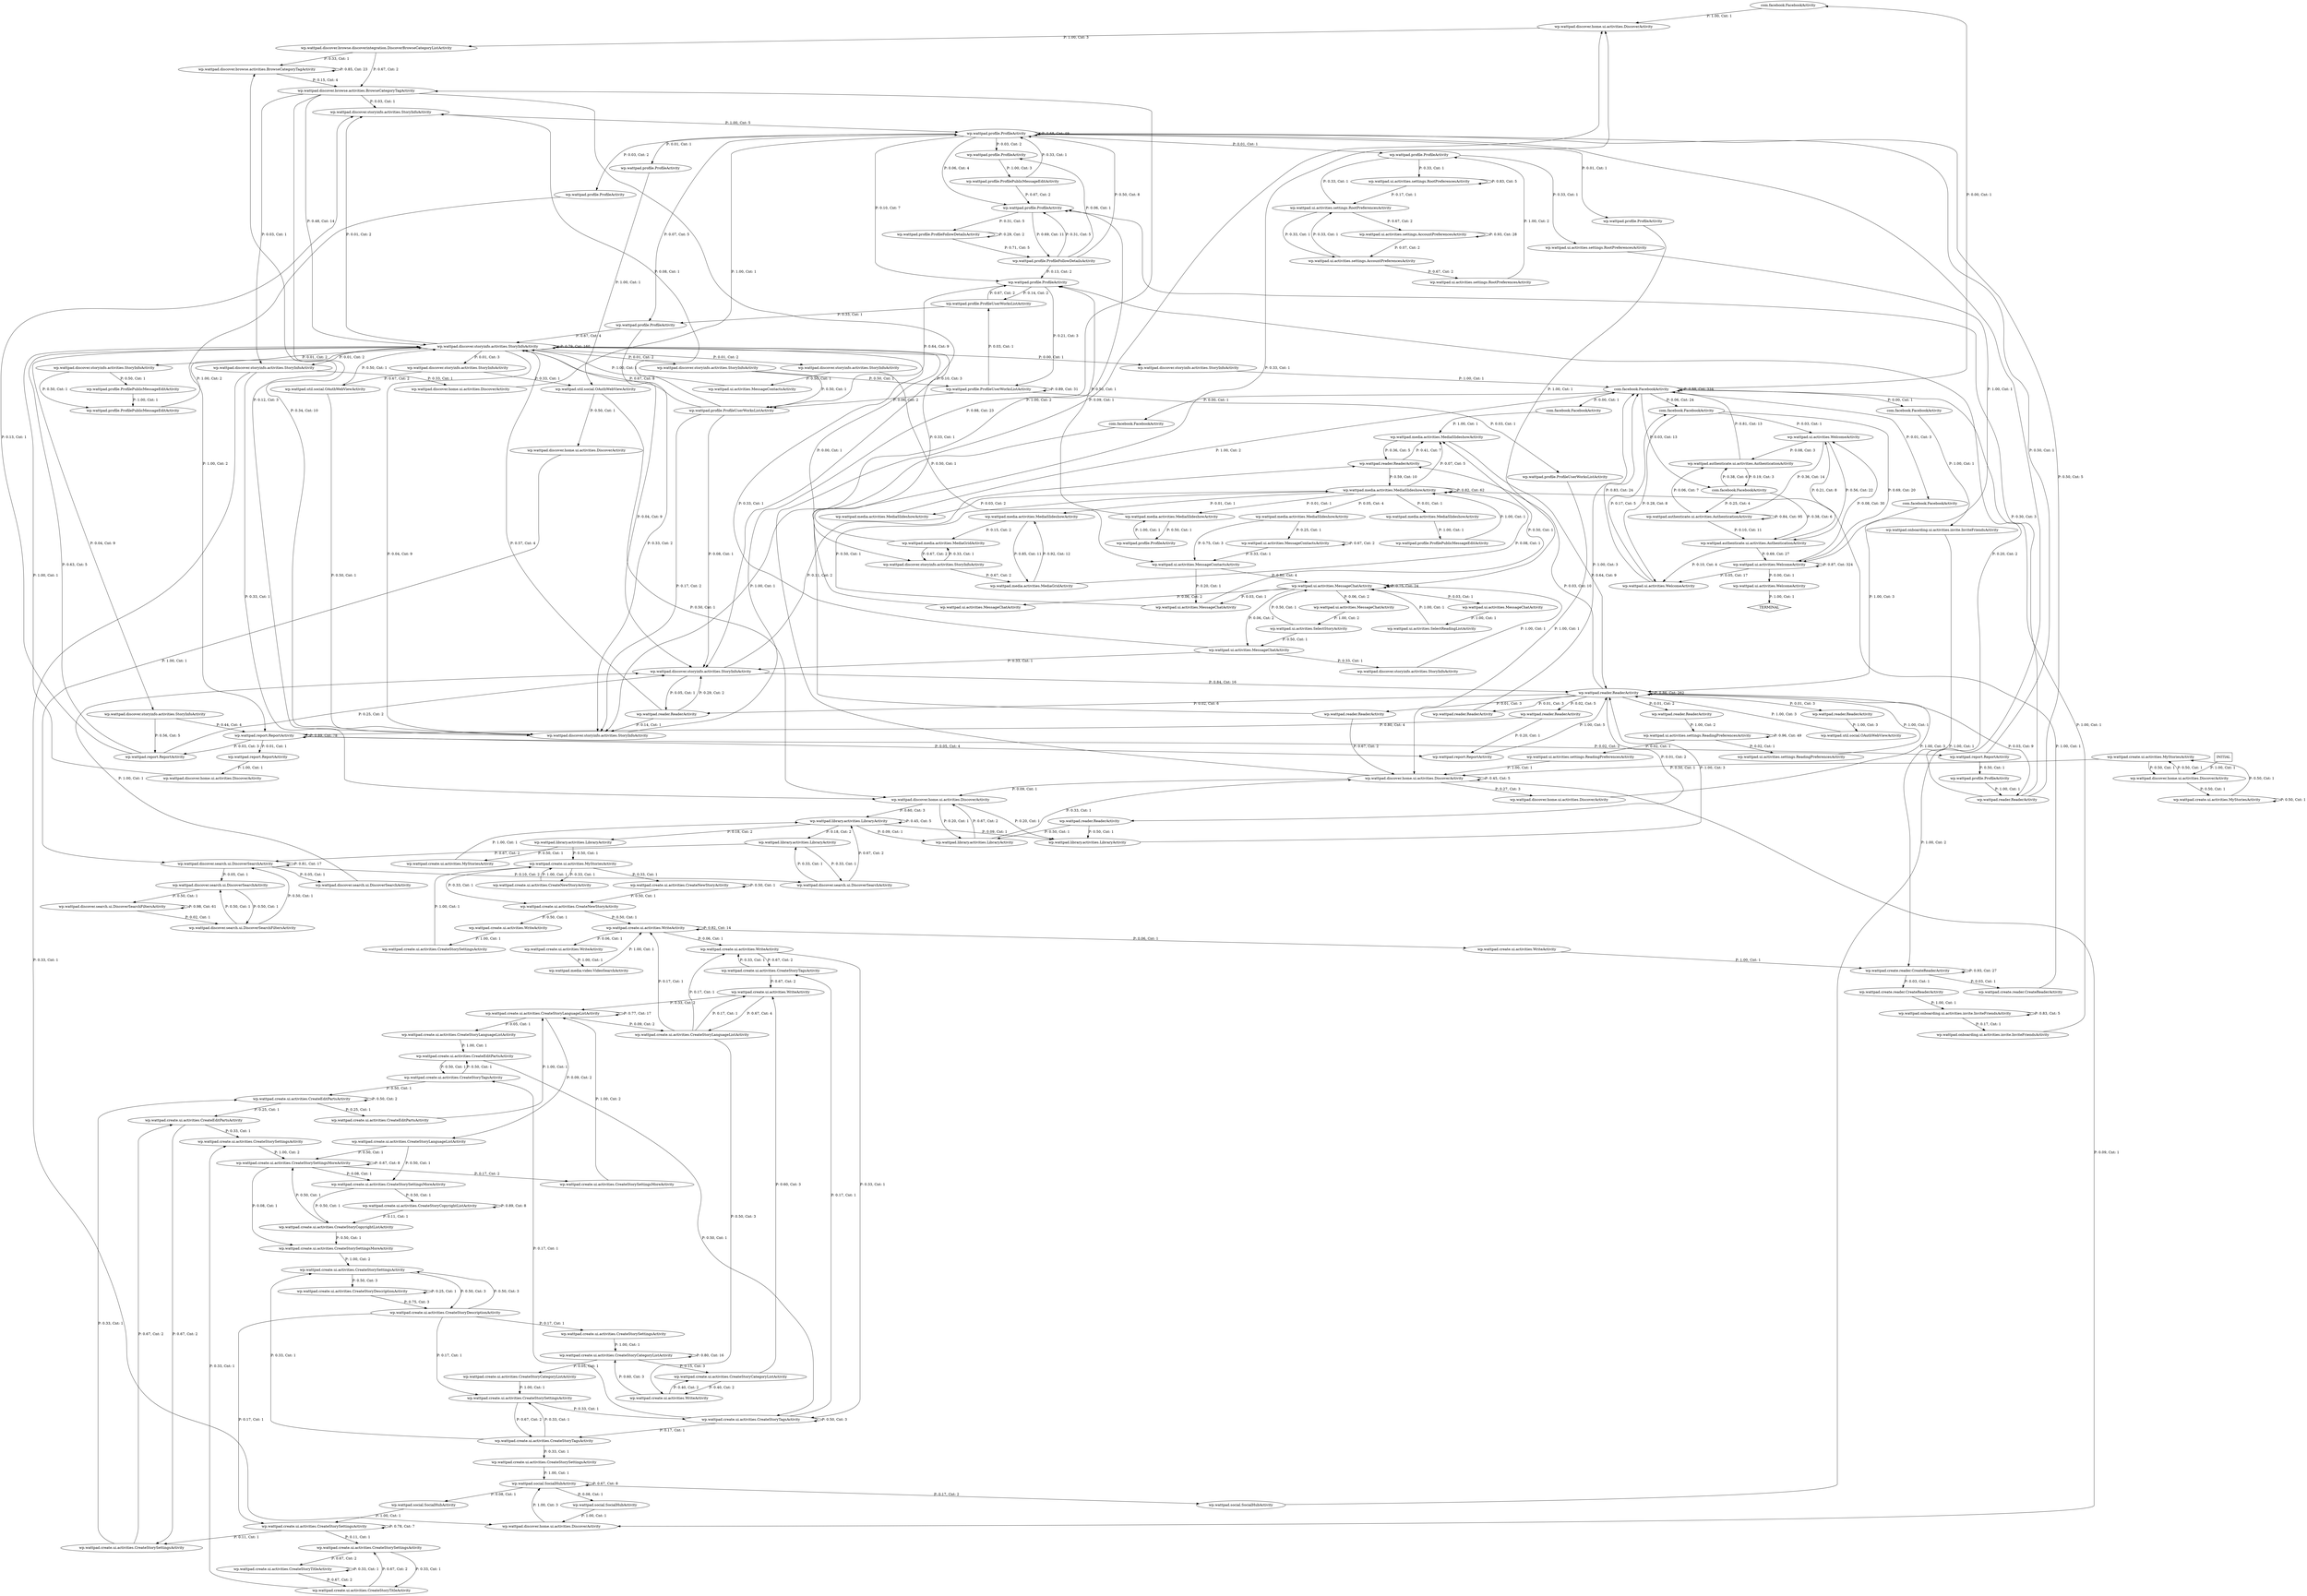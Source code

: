 digraph G {
  0 [label="com.facebook.FacebookActivity"];
  1 [label="com.facebook.FacebookActivity"];
  2 [label="com.facebook.FacebookActivity"];
  3 [label="com.facebook.FacebookActivity"];
  4 [label="com.facebook.FacebookActivity"];
  5 [label="com.facebook.FacebookActivity"];
  6 [label="com.facebook.FacebookActivity"];
  7 [label="com.facebook.FacebookActivity"];
  8 [label="wp.wattpad.authenticate.ui.activities.AuthenticationActivity"];
  9 [label="wp.wattpad.authenticate.ui.activities.AuthenticationActivity"];
  10 [label="wp.wattpad.authenticate.ui.activities.AuthenticationActivity"];
  11 [label="wp.wattpad.create.reader.CreateReaderActivity"];
  12 [label="wp.wattpad.create.reader.CreateReaderActivity"];
  13 [label="wp.wattpad.create.reader.CreateReaderActivity"];
  14 [label="wp.wattpad.create.ui.activities.CreateEditPartsActivity"];
  15 [label="wp.wattpad.create.ui.activities.CreateEditPartsActivity"];
  16 [label="wp.wattpad.create.ui.activities.CreateEditPartsActivity"];
  17 [label="wp.wattpad.create.ui.activities.CreateEditPartsActivity"];
  18 [label="wp.wattpad.create.ui.activities.CreateNewStoryActivity"];
  19 [label="wp.wattpad.create.ui.activities.CreateNewStoryActivity"];
  20 [label="wp.wattpad.create.ui.activities.CreateNewStoryActivity"];
  21 [label="wp.wattpad.create.ui.activities.CreateStoryCategoryListActivity"];
  22 [label="wp.wattpad.create.ui.activities.CreateStoryCategoryListActivity"];
  23 [label="wp.wattpad.create.ui.activities.CreateStoryCategoryListActivity"];
  24 [label="wp.wattpad.create.ui.activities.CreateStoryCopyrightListActivity"];
  25 [label="wp.wattpad.create.ui.activities.CreateStoryCopyrightListActivity"];
  26 [label="wp.wattpad.create.ui.activities.CreateStoryDescriptionActivity"];
  27 [label="wp.wattpad.create.ui.activities.CreateStoryDescriptionActivity"];
  28 [label="wp.wattpad.create.ui.activities.CreateStoryLanguageListActivity"];
  29 [label="wp.wattpad.create.ui.activities.CreateStoryLanguageListActivity"];
  30 [label="wp.wattpad.create.ui.activities.CreateStoryLanguageListActivity"];
  31 [label="wp.wattpad.create.ui.activities.CreateStoryLanguageListActivity"];
  32 [label="wp.wattpad.create.ui.activities.CreateStorySettingsActivity"];
  33 [label="wp.wattpad.create.ui.activities.CreateStorySettingsActivity"];
  34 [label="wp.wattpad.create.ui.activities.CreateStorySettingsActivity"];
  35 [label="wp.wattpad.create.ui.activities.CreateStorySettingsActivity"];
  36 [label="wp.wattpad.create.ui.activities.CreateStorySettingsActivity"];
  37 [label="wp.wattpad.create.ui.activities.CreateStorySettingsActivity"];
  38 [label="wp.wattpad.create.ui.activities.CreateStorySettingsActivity"];
  39 [label="wp.wattpad.create.ui.activities.CreateStorySettingsActivity"];
  40 [label="wp.wattpad.create.ui.activities.CreateStorySettingsActivity"];
  41 [label="wp.wattpad.create.ui.activities.CreateStorySettingsMoreActivity"];
  42 [label="wp.wattpad.create.ui.activities.CreateStorySettingsMoreActivity"];
  43 [label="wp.wattpad.create.ui.activities.CreateStorySettingsMoreActivity"];
  44 [label="wp.wattpad.create.ui.activities.CreateStorySettingsMoreActivity"];
  45 [label="wp.wattpad.create.ui.activities.CreateStoryTagsActivity"];
  46 [label="wp.wattpad.create.ui.activities.CreateStoryTagsActivity"];
  47 [label="wp.wattpad.create.ui.activities.CreateStoryTagsActivity"];
  48 [label="wp.wattpad.create.ui.activities.CreateStoryTagsActivity"];
  49 [label="wp.wattpad.create.ui.activities.CreateStoryTitleActivity"];
  50 [label="wp.wattpad.create.ui.activities.CreateStoryTitleActivity"];
  51 [label="wp.wattpad.create.ui.activities.MyStoriesActivity"];
  52 [label="wp.wattpad.create.ui.activities.MyStoriesActivity"];
  53 [label="wp.wattpad.create.ui.activities.MyStoriesActivity"];
  54 [label="wp.wattpad.create.ui.activities.MyStoriesActivity"];
  55 [label="wp.wattpad.create.ui.activities.WriteActivity"];
  56 [label="wp.wattpad.create.ui.activities.WriteActivity"];
  57 [label="wp.wattpad.create.ui.activities.WriteActivity"];
  58 [label="wp.wattpad.create.ui.activities.WriteActivity"];
  59 [label="wp.wattpad.create.ui.activities.WriteActivity"];
  60 [label="wp.wattpad.create.ui.activities.WriteActivity"];
  61 [label="wp.wattpad.create.ui.activities.WriteActivity"];
  62 [label="wp.wattpad.discover.browse.activities.BrowseCategoryTagActivity"];
  63 [label="wp.wattpad.discover.browse.activities.BrowseCategoryTagActivity"];
  64 [label="wp.wattpad.discover.browse.discoverintegration.DiscoverBrowseCategoryListActivity"];
  65 [label="wp.wattpad.discover.home.ui.activities.DiscoverActivity"];
  66 [label="wp.wattpad.discover.home.ui.activities.DiscoverActivity"];
  67 [label="wp.wattpad.discover.home.ui.activities.DiscoverActivity"];
  68 [label="wp.wattpad.discover.home.ui.activities.DiscoverActivity"];
  69 [label="wp.wattpad.discover.home.ui.activities.DiscoverActivity"];
  70 [label="wp.wattpad.discover.home.ui.activities.DiscoverActivity"];
  71 [label="wp.wattpad.discover.home.ui.activities.DiscoverActivity"];
  72 [label="wp.wattpad.discover.home.ui.activities.DiscoverActivity"];
  73 [label="wp.wattpad.discover.home.ui.activities.DiscoverActivity"];
  74 [label="wp.wattpad.discover.search.ui.DiscoverSearchActivity"];
  75 [label="wp.wattpad.discover.search.ui.DiscoverSearchActivity"];
  76 [label="wp.wattpad.discover.search.ui.DiscoverSearchActivity"];
  77 [label="wp.wattpad.discover.search.ui.DiscoverSearchActivity"];
  78 [label="wp.wattpad.discover.search.ui.DiscoverSearchFiltersActivity"];
  79 [label="wp.wattpad.discover.search.ui.DiscoverSearchFiltersActivity"];
  80 [label="wp.wattpad.discover.storyinfo.activities.StoryInfoActivity"];
  81 [label="wp.wattpad.discover.storyinfo.activities.StoryInfoActivity"];
  82 [label="wp.wattpad.discover.storyinfo.activities.StoryInfoActivity"];
  83 [label="wp.wattpad.discover.storyinfo.activities.StoryInfoActivity"];
  84 [label="wp.wattpad.discover.storyinfo.activities.StoryInfoActivity"];
  85 [label="wp.wattpad.discover.storyinfo.activities.StoryInfoActivity"];
  86 [label="wp.wattpad.discover.storyinfo.activities.StoryInfoActivity"];
  87 [label="wp.wattpad.discover.storyinfo.activities.StoryInfoActivity"];
  88 [label="wp.wattpad.discover.storyinfo.activities.StoryInfoActivity"];
  89 [label="wp.wattpad.discover.storyinfo.activities.StoryInfoActivity"];
  90 [label="wp.wattpad.discover.storyinfo.activities.StoryInfoActivity"];
  91 [label="wp.wattpad.discover.storyinfo.activities.StoryInfoActivity"];
  92 [label="wp.wattpad.discover.storyinfo.activities.StoryInfoActivity"];
  93 [label="wp.wattpad.library.activities.LibraryActivity"];
  94 [label="wp.wattpad.library.activities.LibraryActivity"];
  95 [label="wp.wattpad.library.activities.LibraryActivity"];
  96 [label="wp.wattpad.library.activities.LibraryActivity"];
  97 [label="wp.wattpad.library.activities.LibraryActivity"];
  98 [label="wp.wattpad.media.activities.MediaGridActivity"];
  99 [label="wp.wattpad.media.activities.MediaGridActivity"];
  100 [label="wp.wattpad.media.activities.MediaSlideshowActivity"];
  101 [label="wp.wattpad.media.activities.MediaSlideshowActivity"];
  102 [label="wp.wattpad.media.activities.MediaSlideshowActivity"];
  103 [label="wp.wattpad.media.activities.MediaSlideshowActivity"];
  104 [label="wp.wattpad.media.activities.MediaSlideshowActivity"];
  105 [label="wp.wattpad.media.activities.MediaSlideshowActivity"];
  106 [label="wp.wattpad.media.activities.MediaSlideshowActivity"];
  107 [label="wp.wattpad.media.video.VideoSearchActivity"];
  108 [label="wp.wattpad.onboarding.ui.activities.invite.InviteFriendsActivity"];
  109 [label="wp.wattpad.onboarding.ui.activities.invite.InviteFriendsActivity"];
  110 [label="wp.wattpad.onboarding.ui.activities.invite.InviteFriendsActivity"];
  111 [label="wp.wattpad.profile.ProfileActivity"];
  112 [label="wp.wattpad.profile.ProfileActivity"];
  113 [label="wp.wattpad.profile.ProfileActivity"];
  114 [label="wp.wattpad.profile.ProfileActivity"];
  115 [label="wp.wattpad.profile.ProfileActivity"];
  116 [label="wp.wattpad.profile.ProfileActivity"];
  117 [label="wp.wattpad.profile.ProfileActivity"];
  118 [label="wp.wattpad.profile.ProfileActivity"];
  119 [label="wp.wattpad.profile.ProfileActivity"];
  120 [label="wp.wattpad.profile.ProfileActivity"];
  121 [label="wp.wattpad.profile.ProfileActivity"];
  122 [label="wp.wattpad.profile.ProfileFollowDetailsActivity"];
  123 [label="wp.wattpad.profile.ProfileFollowDetailsActivity"];
  124 [label="wp.wattpad.profile.ProfilePublicMessageEditActivity"];
  125 [label="wp.wattpad.profile.ProfilePublicMessageEditActivity"];
  126 [label="wp.wattpad.profile.ProfilePublicMessageEditActivity"];
  127 [label="wp.wattpad.profile.ProfilePublicMessageEditActivity"];
  128 [label="wp.wattpad.profile.ProfileUserWorksListActivity"];
  129 [label="wp.wattpad.profile.ProfileUserWorksListActivity"];
  130 [label="wp.wattpad.profile.ProfileUserWorksListActivity"];
  131 [label="wp.wattpad.profile.ProfileUserWorksListActivity"];
  132 [label="wp.wattpad.reader.ReaderActivity"];
  133 [label="wp.wattpad.reader.ReaderActivity"];
  134 [label="wp.wattpad.reader.ReaderActivity"];
  135 [label="wp.wattpad.reader.ReaderActivity"];
  136 [label="wp.wattpad.reader.ReaderActivity"];
  137 [label="wp.wattpad.reader.ReaderActivity"];
  138 [label="wp.wattpad.reader.ReaderActivity"];
  139 [label="wp.wattpad.reader.ReaderActivity"];
  140 [label="wp.wattpad.reader.ReaderActivity"];
  141 [label="wp.wattpad.reader.ReaderActivity"];
  142 [label="wp.wattpad.report.ReportActivity"];
  143 [label="wp.wattpad.report.ReportActivity"];
  144 [label="wp.wattpad.report.ReportActivity"];
  145 [label="wp.wattpad.report.ReportActivity"];
  146 [label="wp.wattpad.report.ReportActivity"];
  147 [label="wp.wattpad.social.SocialHubActivity"];
  148 [label="wp.wattpad.social.SocialHubActivity"];
  149 [label="wp.wattpad.social.SocialHubActivity"];
  150 [label="wp.wattpad.social.SocialHubActivity"];
  151 [label="wp.wattpad.ui.activities.MessageChatActivity"];
  152 [label="wp.wattpad.ui.activities.MessageChatActivity"];
  153 [label="wp.wattpad.ui.activities.MessageChatActivity"];
  154 [label="wp.wattpad.ui.activities.MessageChatActivity"];
  155 [label="wp.wattpad.ui.activities.MessageChatActivity"];
  156 [label="wp.wattpad.ui.activities.MessageChatActivity"];
  157 [label="wp.wattpad.ui.activities.MessageContactsActivity"];
  158 [label="wp.wattpad.ui.activities.MessageContactsActivity"];
  159 [label="wp.wattpad.ui.activities.MessageContactsActivity"];
  160 [label="wp.wattpad.ui.activities.SelectReadingListActivity"];
  161 [label="wp.wattpad.ui.activities.SelectStoryActivity"];
  162 [label="wp.wattpad.ui.activities.WelcomeActivity"];
  163 [label="wp.wattpad.ui.activities.WelcomeActivity"];
  164 [label="wp.wattpad.ui.activities.WelcomeActivity"];
  165 [label="wp.wattpad.ui.activities.WelcomeActivity"];
  166 [label="wp.wattpad.ui.activities.settings.AccountPreferencesActivity"];
  167 [label="wp.wattpad.ui.activities.settings.AccountPreferencesActivity"];
  168 [label="wp.wattpad.ui.activities.settings.ReadingPreferencesActivity"];
  169 [label="wp.wattpad.ui.activities.settings.ReadingPreferencesActivity"];
  170 [label="wp.wattpad.ui.activities.settings.ReadingPreferencesActivity"];
  171 [label="wp.wattpad.ui.activities.settings.RootPreferencesActivity"];
  172 [label="wp.wattpad.ui.activities.settings.RootPreferencesActivity"];
  173 [label="wp.wattpad.ui.activities.settings.RootPreferencesActivity"];
  174 [label="wp.wattpad.ui.activities.settings.RootPreferencesActivity"];
  175 [label="wp.wattpad.util.social.OAuthWebViewActivity"];
  176 [label="wp.wattpad.util.social.OAuthWebViewActivity"];
  177 [label="wp.wattpad.util.social.OAuthWebViewActivity"];
  178 [label="TERMINAL",shape=diamond];
  179 [label="INITIAL",shape=box];
0->65 [label="P: 1.00, Cnt: 1"];
1->83 [label="P: 1.00, Cnt: 1"];
2->104 [label="P: 1.00, Cnt: 1"];
3->109 [label="P: 1.00, Cnt: 1"];
4->141 [label="P: 1.00, Cnt: 3"];
5->9 [label="P: 0.25, Cnt: 4"];
5->10 [label="P: 0.38, Cnt: 6"];
5->8 [label="P: 0.38, Cnt: 6"];
6->164 [label="P: 0.03, Cnt: 1"];
6->163 [label="P: 0.28, Cnt: 8"];
6->165 [label="P: 0.69, Cnt: 20"];
7->3 [label="P: 0.00, Cnt: 1"];
7->2 [label="P: 0.00, Cnt: 1"];
7->0 [label="P: 0.00, Cnt: 1"];
7->1 [label="P: 0.00, Cnt: 1"];
7->4 [label="P: 0.01, Cnt: 3"];
7->5 [label="P: 0.03, Cnt: 13"];
7->6 [label="P: 0.06, Cnt: 24"];
7->7 [label="P: 0.88, Cnt: 334"];
8->5 [label="P: 0.19, Cnt: 3"];
8->7 [label="P: 0.81, Cnt: 13"];
9->8 [label="P: 0.06, Cnt: 7"];
9->10 [label="P: 0.10, Cnt: 11"];
9->9 [label="P: 0.84, Cnt: 95"];
10->163 [label="P: 0.10, Cnt: 4"];
10->164 [label="P: 0.21, Cnt: 8"];
10->165 [label="P: 0.69, Cnt: 27"];
11->106 [label="P: 1.00, Cnt: 1"];
12->110 [label="P: 1.00, Cnt: 1"];
13->12 [label="P: 0.03, Cnt: 1"];
13->11 [label="P: 0.03, Cnt: 1"];
13->13 [label="P: 0.93, Cnt: 27"];
14->30 [label="P: 1.00, Cnt: 1"];
15->33 [label="P: 0.33, Cnt: 1"];
15->36 [label="P: 0.67, Cnt: 2"];
16->45 [label="P: 0.50, Cnt: 1"];
16->48 [label="P: 0.50, Cnt: 1"];
17->15 [label="P: 0.25, Cnt: 1"];
17->14 [label="P: 0.25, Cnt: 1"];
17->17 [label="P: 0.50, Cnt: 2"];
18->54 [label="P: 1.00, Cnt: 1"];
19->19 [label="P: 0.50, Cnt: 1"];
19->20 [label="P: 0.50, Cnt: 1"];
20->56 [label="P: 0.50, Cnt: 1"];
20->61 [label="P: 0.50, Cnt: 1"];
21->38 [label="P: 1.00, Cnt: 1"];
22->58 [label="P: 0.40, Cnt: 2"];
22->59 [label="P: 0.60, Cnt: 3"];
23->21 [label="P: 0.05, Cnt: 1"];
23->22 [label="P: 0.15, Cnt: 3"];
23->23 [label="P: 0.80, Cnt: 16"];
24->25 [label="P: 0.11, Cnt: 1"];
24->24 [label="P: 0.89, Cnt: 8"];
25->42 [label="P: 0.50, Cnt: 1"];
25->44 [label="P: 0.50, Cnt: 1"];
26->26 [label="P: 0.25, Cnt: 1"];
26->27 [label="P: 0.75, Cnt: 3"];
27->38 [label="P: 0.17, Cnt: 1"];
27->40 [label="P: 0.17, Cnt: 1"];
27->32 [label="P: 0.17, Cnt: 1"];
27->37 [label="P: 0.50, Cnt: 3"];
28->16 [label="P: 1.00, Cnt: 1"];
29->43 [label="P: 0.50, Cnt: 1"];
29->44 [label="P: 0.50, Cnt: 1"];
30->28 [label="P: 0.05, Cnt: 1"];
30->29 [label="P: 0.09, Cnt: 2"];
30->31 [label="P: 0.09, Cnt: 2"];
30->30 [label="P: 0.77, Cnt: 17"];
31->59 [label="P: 0.17, Cnt: 1"];
31->60 [label="P: 0.17, Cnt: 1"];
31->61 [label="P: 0.17, Cnt: 1"];
31->58 [label="P: 0.50, Cnt: 3"];
32->23 [label="P: 1.00, Cnt: 1"];
33->44 [label="P: 1.00, Cnt: 2"];
34->54 [label="P: 1.00, Cnt: 1"];
35->150 [label="P: 1.00, Cnt: 1"];
36->17 [label="P: 0.33, Cnt: 1"];
36->15 [label="P: 0.67, Cnt: 2"];
37->27 [label="P: 0.50, Cnt: 3"];
37->26 [label="P: 0.50, Cnt: 3"];
38->48 [label="P: 0.33, Cnt: 1"];
38->47 [label="P: 0.67, Cnt: 2"];
39->49 [label="P: 0.33, Cnt: 1"];
39->50 [label="P: 0.67, Cnt: 2"];
40->39 [label="P: 0.11, Cnt: 1"];
40->36 [label="P: 0.11, Cnt: 1"];
40->40 [label="P: 0.78, Cnt: 7"];
41->30 [label="P: 1.00, Cnt: 2"];
42->37 [label="P: 1.00, Cnt: 2"];
43->25 [label="P: 0.50, Cnt: 1"];
43->24 [label="P: 0.50, Cnt: 1"];
44->42 [label="P: 0.08, Cnt: 1"];
44->43 [label="P: 0.08, Cnt: 1"];
44->41 [label="P: 0.17, Cnt: 2"];
44->44 [label="P: 0.67, Cnt: 8"];
45->17 [label="P: 0.50, Cnt: 1"];
45->16 [label="P: 0.50, Cnt: 1"];
46->60 [label="P: 0.33, Cnt: 1"];
46->59 [label="P: 0.67, Cnt: 2"];
47->37 [label="P: 0.33, Cnt: 1"];
47->35 [label="P: 0.33, Cnt: 1"];
47->38 [label="P: 0.33, Cnt: 1"];
48->46 [label="P: 0.17, Cnt: 1"];
48->45 [label="P: 0.17, Cnt: 1"];
48->47 [label="P: 0.17, Cnt: 1"];
48->48 [label="P: 0.50, Cnt: 3"];
49->33 [label="P: 0.33, Cnt: 1"];
49->39 [label="P: 0.67, Cnt: 2"];
50->50 [label="P: 0.33, Cnt: 1"];
50->49 [label="P: 0.67, Cnt: 2"];
51->97 [label="P: 1.00, Cnt: 1"];
52->53 [label="P: 0.50, Cnt: 1"];
52->52 [label="P: 0.50, Cnt: 1"];
53->71 [label="P: 0.50, Cnt: 1"];
53->73 [label="P: 0.50, Cnt: 1"];
54->19 [label="P: 0.33, Cnt: 1"];
54->20 [label="P: 0.33, Cnt: 1"];
54->18 [label="P: 0.33, Cnt: 1"];
55->13 [label="P: 1.00, Cnt: 1"];
56->34 [label="P: 1.00, Cnt: 1"];
57->107 [label="P: 1.00, Cnt: 1"];
58->22 [label="P: 0.40, Cnt: 2"];
58->23 [label="P: 0.60, Cnt: 3"];
59->30 [label="P: 0.33, Cnt: 2"];
59->31 [label="P: 0.67, Cnt: 4"];
60->48 [label="P: 0.33, Cnt: 1"];
60->46 [label="P: 0.67, Cnt: 2"];
61->60 [label="P: 0.06, Cnt: 1"];
61->55 [label="P: 0.06, Cnt: 1"];
61->57 [label="P: 0.06, Cnt: 1"];
61->61 [label="P: 0.82, Cnt: 14"];
62->63 [label="P: 0.15, Cnt: 4"];
62->62 [label="P: 0.85, Cnt: 23"];
63->90 [label="P: 0.03, Cnt: 1"];
63->81 [label="P: 0.03, Cnt: 1"];
63->91 [label="P: 0.10, Cnt: 3"];
63->83 [label="P: 0.34, Cnt: 10"];
63->92 [label="P: 0.48, Cnt: 14"];
64->62 [label="P: 0.33, Cnt: 1"];
64->63 [label="P: 0.67, Cnt: 2"];
65->64 [label="P: 1.00, Cnt: 3"];
66->77 [label="P: 1.00, Cnt: 1"];
67->92 [label="P: 1.00, Cnt: 1"];
68->121 [label="P: 1.00, Cnt: 1"];
69->141 [label="P: 1.00, Cnt: 3"];
70->150 [label="P: 1.00, Cnt: 3"];
71->53 [label="P: 0.50, Cnt: 1"];
71->52 [label="P: 0.50, Cnt: 1"];
72->93 [label="P: 0.20, Cnt: 1"];
72->95 [label="P: 0.20, Cnt: 1"];
72->97 [label="P: 0.60, Cnt: 3"];
73->70 [label="P: 0.09, Cnt: 1"];
73->65 [label="P: 0.09, Cnt: 1"];
73->72 [label="P: 0.09, Cnt: 1"];
73->69 [label="P: 0.27, Cnt: 3"];
73->73 [label="P: 0.45, Cnt: 5"];
74->91 [label="P: 1.00, Cnt: 1"];
75->79 [label="P: 0.50, Cnt: 1"];
75->78 [label="P: 0.50, Cnt: 1"];
76->96 [label="P: 0.33, Cnt: 1"];
76->97 [label="P: 0.67, Cnt: 2"];
77->75 [label="P: 0.05, Cnt: 1"];
77->74 [label="P: 0.05, Cnt: 1"];
77->76 [label="P: 0.10, Cnt: 2"];
77->77 [label="P: 0.81, Cnt: 17"];
78->77 [label="P: 0.50, Cnt: 1"];
78->75 [label="P: 0.50, Cnt: 1"];
79->78 [label="P: 0.02, Cnt: 1"];
79->79 [label="P: 0.98, Cnt: 61"];
80->7 [label="P: 1.00, Cnt: 1"];
81->121 [label="P: 1.00, Cnt: 5"];
82->156 [label="P: 1.00, Cnt: 1"];
83->62 [label="P: 0.12, Cnt: 3"];
83->63 [label="P: 0.88, Cnt: 23"];
84->98 [label="P: 0.33, Cnt: 1"];
84->99 [label="P: 0.67, Cnt: 2"];
85->126 [label="P: 0.50, Cnt: 1"];
85->124 [label="P: 0.50, Cnt: 1"];
86->130 [label="P: 0.50, Cnt: 1"];
86->131 [label="P: 0.50, Cnt: 1"];
87->146 [label="P: 0.44, Cnt: 4"];
87->145 [label="P: 0.56, Cnt: 5"];
88->158 [label="P: 0.50, Cnt: 1"];
88->157 [label="P: 0.50, Cnt: 1"];
89->176 [label="P: 0.33, Cnt: 1"];
89->177 [label="P: 0.67, Cnt: 2"];
90->68 [label="P: 0.33, Cnt: 1"];
90->70 [label="P: 0.33, Cnt: 1"];
90->72 [label="P: 0.33, Cnt: 1"];
91->139 [label="P: 0.05, Cnt: 1"];
91->137 [label="P: 0.11, Cnt: 2"];
91->141 [label="P: 0.84, Cnt: 16"];
92->80 [label="P: 0.00, Cnt: 1"];
92->84 [label="P: 0.00, Cnt: 1"];
92->90 [label="P: 0.01, Cnt: 2"];
92->86 [label="P: 0.01, Cnt: 2"];
92->88 [label="P: 0.01, Cnt: 2"];
92->81 [label="P: 0.01, Cnt: 2"];
92->85 [label="P: 0.01, Cnt: 2"];
92->89 [label="P: 0.01, Cnt: 3"];
92->83 [label="P: 0.04, Cnt: 9"];
92->91 [label="P: 0.04, Cnt: 9"];
92->87 [label="P: 0.04, Cnt: 9"];
92->92 [label="P: 0.79, Cnt: 160"];
93->141 [label="P: 1.00, Cnt: 3"];
94->51 [label="P: 0.50, Cnt: 1"];
94->54 [label="P: 0.50, Cnt: 1"];
95->73 [label="P: 0.33, Cnt: 1"];
95->72 [label="P: 0.67, Cnt: 2"];
96->76 [label="P: 0.33, Cnt: 1"];
96->77 [label="P: 0.67, Cnt: 2"];
97->93 [label="P: 0.09, Cnt: 1"];
97->95 [label="P: 0.09, Cnt: 1"];
97->94 [label="P: 0.18, Cnt: 2"];
97->96 [label="P: 0.18, Cnt: 2"];
97->97 [label="P: 0.45, Cnt: 5"];
98->92 [label="P: 0.33, Cnt: 1"];
98->84 [label="P: 0.67, Cnt: 2"];
99->106 [label="P: 0.08, Cnt: 1"];
99->102 [label="P: 0.92, Cnt: 12"];
100->7 [label="P: 1.00, Cnt: 2"];
101->125 [label="P: 1.00, Cnt: 1"];
102->98 [label="P: 0.15, Cnt: 2"];
102->99 [label="P: 0.85, Cnt: 11"];
103->119 [label="P: 0.50, Cnt: 1"];
103->111 [label="P: 0.50, Cnt: 1"];
104->137 [label="P: 0.36, Cnt: 5"];
104->141 [label="P: 0.64, Cnt: 9"];
105->159 [label="P: 0.25, Cnt: 1"];
105->158 [label="P: 0.75, Cnt: 3"];
106->103 [label="P: 0.01, Cnt: 1"];
106->102 [label="P: 0.01, Cnt: 1"];
106->101 [label="P: 0.01, Cnt: 1"];
106->100 [label="P: 0.03, Cnt: 2"];
106->105 [label="P: 0.05, Cnt: 4"];
106->104 [label="P: 0.07, Cnt: 5"];
106->106 [label="P: 0.82, Cnt: 62"];
107->61 [label="P: 1.00, Cnt: 1"];
108->7 [label="P: 1.00, Cnt: 1"];
109->13 [label="P: 1.00, Cnt: 1"];
110->108 [label="P: 0.17, Cnt: 1"];
110->110 [label="P: 0.83, Cnt: 5"];
111->103 [label="P: 1.00, Cnt: 1"];
112->127 [label="P: 1.00, Cnt: 3"];
113->140 [label="P: 1.00, Cnt: 1"];
114->146 [label="P: 1.00, Cnt: 2"];
115->156 [label="P: 1.00, Cnt: 1"];
116->176 [label="P: 1.00, Cnt: 1"];
117->83 [label="P: 0.33, Cnt: 2"];
117->92 [label="P: 0.67, Cnt: 4"];
118->122 [label="P: 0.31, Cnt: 5"];
118->123 [label="P: 0.69, Cnt: 11"];
119->129 [label="P: 0.14, Cnt: 2"];
119->131 [label="P: 0.21, Cnt: 3"];
119->130 [label="P: 0.64, Cnt: 9"];
120->173 [label="P: 0.33, Cnt: 1"];
120->172 [label="P: 0.33, Cnt: 1"];
120->174 [label="P: 0.33, Cnt: 1"];
121->116 [label="P: 0.01, Cnt: 1"];
121->115 [label="P: 0.01, Cnt: 1"];
121->120 [label="P: 0.01, Cnt: 1"];
121->112 [label="P: 0.03, Cnt: 2"];
121->114 [label="P: 0.03, Cnt: 2"];
121->118 [label="P: 0.06, Cnt: 4"];
121->117 [label="P: 0.07, Cnt: 5"];
121->119 [label="P: 0.10, Cnt: 7"];
121->121 [label="P: 0.68, Cnt: 49"];
122->122 [label="P: 0.29, Cnt: 2"];
122->123 [label="P: 0.71, Cnt: 5"];
123->112 [label="P: 0.06, Cnt: 1"];
123->119 [label="P: 0.13, Cnt: 2"];
123->118 [label="P: 0.31, Cnt: 5"];
123->121 [label="P: 0.50, Cnt: 8"];
124->92 [label="P: 1.00, Cnt: 2"];
125->106 [label="P: 1.00, Cnt: 1"];
126->124 [label="P: 1.00, Cnt: 1"];
127->121 [label="P: 0.33, Cnt: 1"];
127->118 [label="P: 0.67, Cnt: 2"];
128->73 [label="P: 1.00, Cnt: 1"];
129->117 [label="P: 0.33, Cnt: 1"];
129->119 [label="P: 0.67, Cnt: 2"];
130->81 [label="P: 0.08, Cnt: 1"];
130->91 [label="P: 0.08, Cnt: 1"];
130->83 [label="P: 0.17, Cnt: 2"];
130->92 [label="P: 0.67, Cnt: 8"];
131->129 [label="P: 0.03, Cnt: 1"];
131->128 [label="P: 0.03, Cnt: 1"];
131->130 [label="P: 0.06, Cnt: 2"];
131->131 [label="P: 0.89, Cnt: 31"];
132->7 [label="P: 1.00, Cnt: 3"];
133->170 [label="P: 1.00, Cnt: 2"];
134->175 [label="P: 1.00, Cnt: 3"];
135->65 [label="P: 0.33, Cnt: 1"];
135->73 [label="P: 0.67, Cnt: 2"];
136->93 [label="P: 0.50, Cnt: 1"];
136->95 [label="P: 0.50, Cnt: 1"];
137->104 [label="P: 0.41, Cnt: 7"];
137->106 [label="P: 0.59, Cnt: 10"];
138->143 [label="P: 0.20, Cnt: 1"];
138->146 [label="P: 0.80, Cnt: 4"];
139->83 [label="P: 0.14, Cnt: 1"];
139->91 [label="P: 0.29, Cnt: 2"];
139->92 [label="P: 0.57, Cnt: 4"];
140->119 [label="P: 0.20, Cnt: 2"];
140->118 [label="P: 0.30, Cnt: 3"];
140->121 [label="P: 0.50, Cnt: 5"];
141->133 [label="P: 0.01, Cnt: 2"];
141->136 [label="P: 0.01, Cnt: 2"];
141->134 [label="P: 0.01, Cnt: 3"];
141->135 [label="P: 0.01, Cnt: 3"];
141->132 [label="P: 0.01, Cnt: 3"];
141->138 [label="P: 0.02, Cnt: 5"];
141->139 [label="P: 0.02, Cnt: 6"];
141->140 [label="P: 0.03, Cnt: 9"];
141->137 [label="P: 0.03, Cnt: 10"];
141->141 [label="P: 0.86, Cnt: 262"];
142->67 [label="P: 1.00, Cnt: 1"];
143->141 [label="P: 1.00, Cnt: 5"];
144->121 [label="P: 0.50, Cnt: 1"];
144->113 [label="P: 0.50, Cnt: 1"];
145->81 [label="P: 0.13, Cnt: 1"];
145->91 [label="P: 0.25, Cnt: 2"];
145->92 [label="P: 0.63, Cnt: 5"];
146->142 [label="P: 0.01, Cnt: 1"];
146->144 [label="P: 0.02, Cnt: 2"];
146->145 [label="P: 0.03, Cnt: 3"];
146->143 [label="P: 0.05, Cnt: 4"];
146->146 [label="P: 0.89, Cnt: 78"];
147->40 [label="P: 1.00, Cnt: 1"];
148->70 [label="P: 1.00, Cnt: 1"];
149->121 [label="P: 1.00, Cnt: 2"];
150->147 [label="P: 0.08, Cnt: 1"];
150->148 [label="P: 0.08, Cnt: 1"];
150->149 [label="P: 0.17, Cnt: 2"];
150->150 [label="P: 0.67, Cnt: 8"];
151->118 [label="P: 1.00, Cnt: 2"];
152->160 [label="P: 1.00, Cnt: 1"];
153->161 [label="P: 1.00, Cnt: 2"];
154->104 [label="P: 0.50, Cnt: 1"];
154->106 [label="P: 0.50, Cnt: 1"];
155->92 [label="P: 0.33, Cnt: 1"];
155->82 [label="P: 0.33, Cnt: 1"];
155->91 [label="P: 0.33, Cnt: 1"];
156->152 [label="P: 0.03, Cnt: 1"];
156->154 [label="P: 0.03, Cnt: 1"];
156->153 [label="P: 0.06, Cnt: 2"];
156->155 [label="P: 0.06, Cnt: 2"];
156->151 [label="P: 0.06, Cnt: 2"];
156->156 [label="P: 0.75, Cnt: 24"];
157->92 [label="P: 1.00, Cnt: 1"];
158->154 [label="P: 0.20, Cnt: 1"];
158->156 [label="P: 0.80, Cnt: 4"];
159->158 [label="P: 0.33, Cnt: 1"];
159->159 [label="P: 0.67, Cnt: 2"];
160->156 [label="P: 1.00, Cnt: 1"];
161->156 [label="P: 0.50, Cnt: 1"];
161->155 [label="P: 0.50, Cnt: 1"];
162->178 [label="P: 1.00, Cnt: 1"];
163->6 [label="P: 0.17, Cnt: 5"];
163->7 [label="P: 0.83, Cnt: 24"];
164->8 [label="P: 0.08, Cnt: 3"];
164->9 [label="P: 0.36, Cnt: 14"];
164->10 [label="P: 0.56, Cnt: 22"];
165->162 [label="P: 0.00, Cnt: 1"];
165->163 [label="P: 0.05, Cnt: 17"];
165->164 [label="P: 0.08, Cnt: 30"];
165->165 [label="P: 0.87, Cnt: 324"];
166->167 [label="P: 0.07, Cnt: 2"];
166->166 [label="P: 0.93, Cnt: 28"];
167->173 [label="P: 0.33, Cnt: 1"];
167->171 [label="P: 0.67, Cnt: 2"];
168->73 [label="P: 1.00, Cnt: 1"];
169->141 [label="P: 1.00, Cnt: 1"];
170->168 [label="P: 0.02, Cnt: 1"];
170->169 [label="P: 0.02, Cnt: 1"];
170->170 [label="P: 0.96, Cnt: 49"];
171->120 [label="P: 1.00, Cnt: 2"];
172->165 [label="P: 1.00, Cnt: 1"];
173->167 [label="P: 0.33, Cnt: 1"];
173->166 [label="P: 0.67, Cnt: 2"];
174->173 [label="P: 0.17, Cnt: 1"];
174->174 [label="P: 0.83, Cnt: 5"];
175->141 [label="P: 1.00, Cnt: 3"];
176->66 [label="P: 0.50, Cnt: 1"];
176->72 [label="P: 0.50, Cnt: 1"];
177->83 [label="P: 0.50, Cnt: 1"];
177->92 [label="P: 0.50, Cnt: 1"];
179->71 [label="P: 1.00, Cnt: 1"];
}
